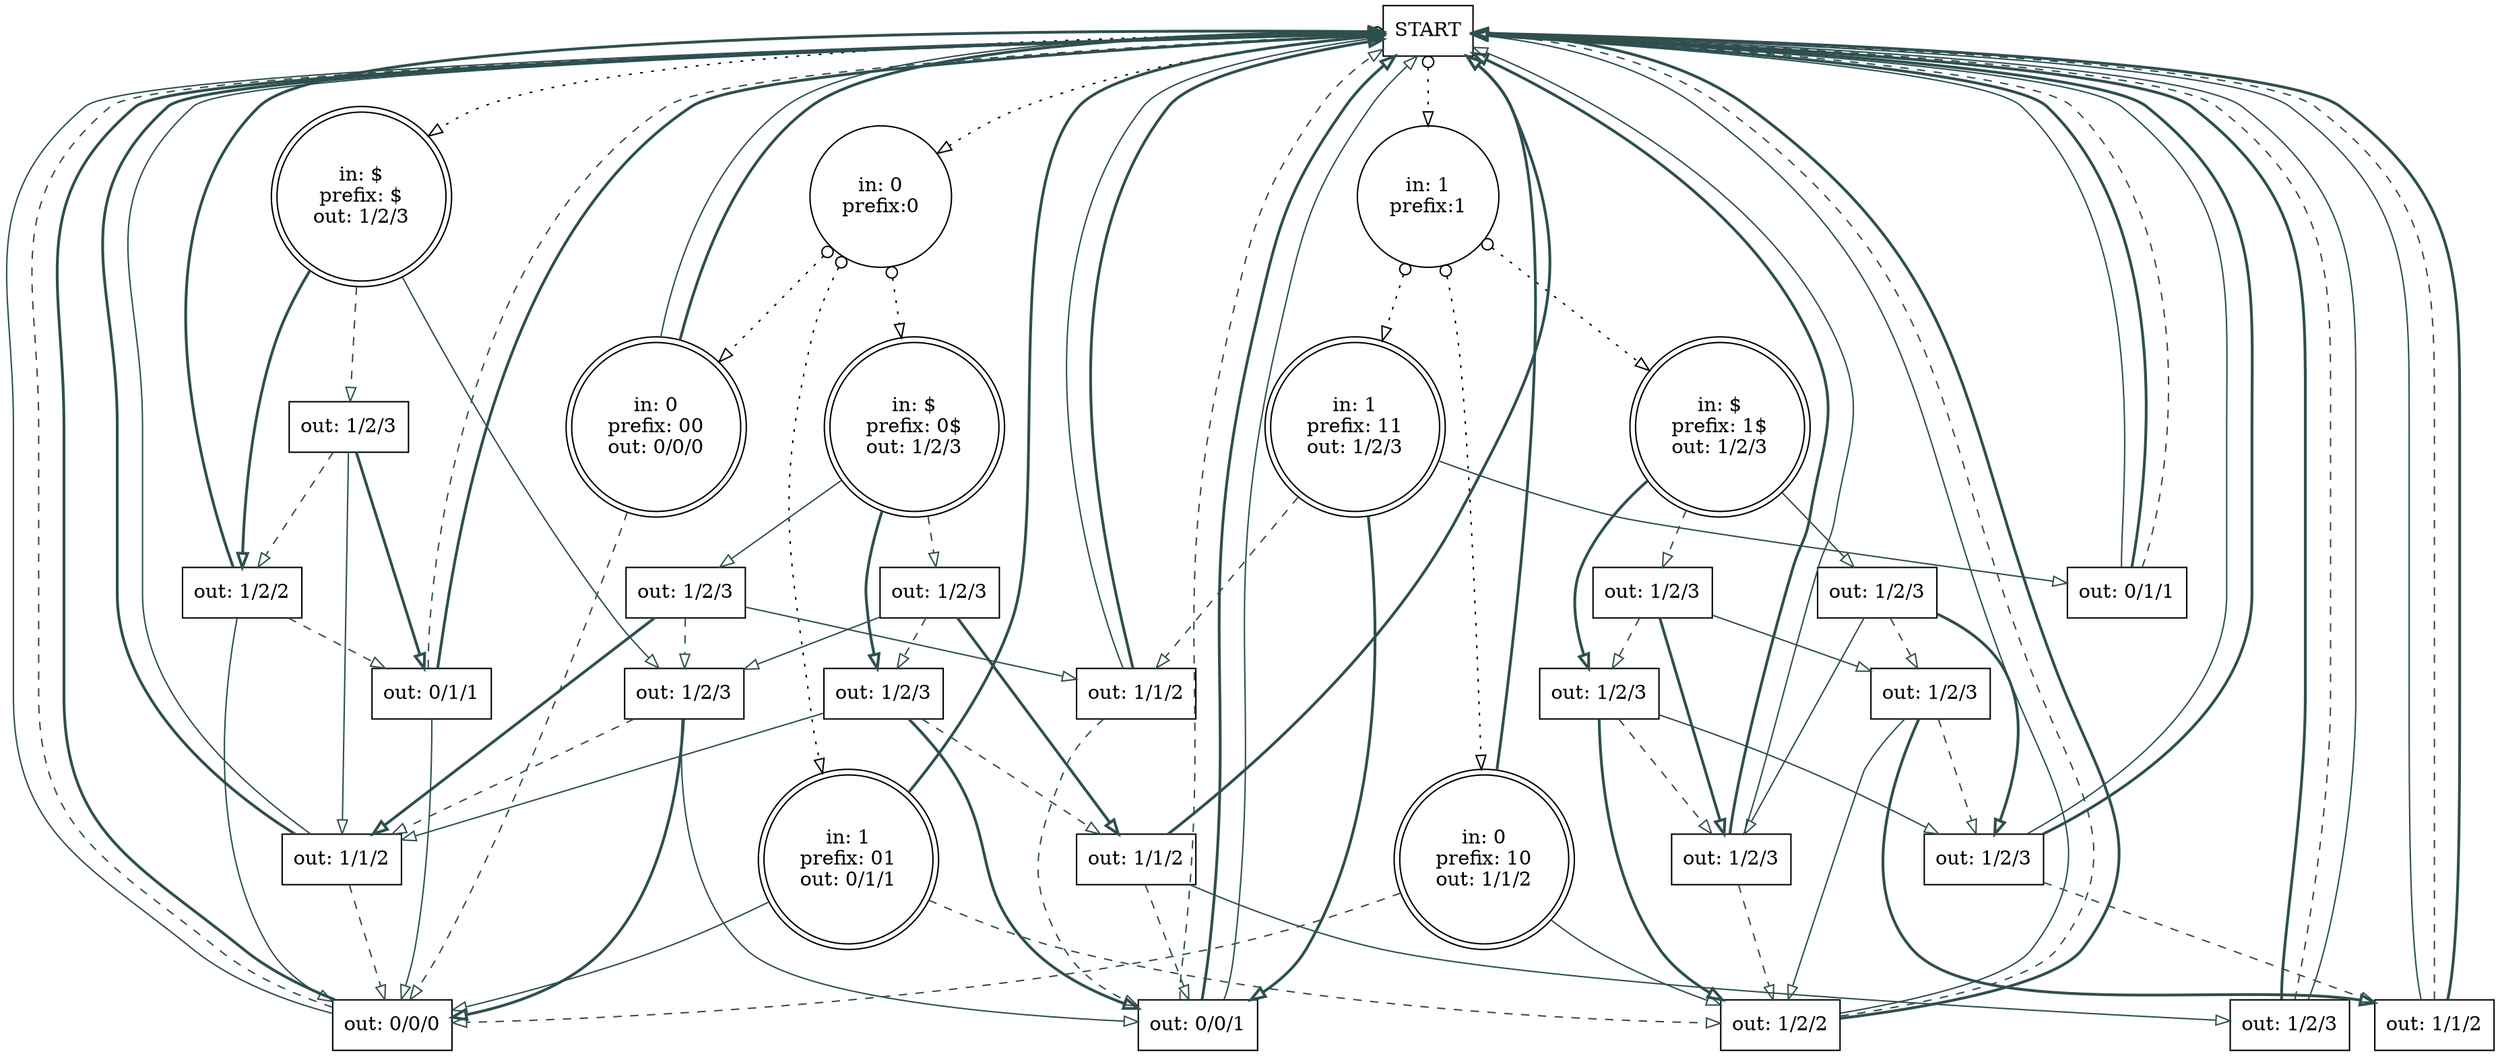 digraph G {
 S [style=solid;shape=box;label="START"];
 P0 [style=solid;shape=circle;label="in: 0\nprefix:0"];
 P1 [style=solid;shape=circle;label="in: 1\nprefix:1"];
 Wx [style=solid;shape=doublecircle;label="in: $\nprefix: $\nout: 1/2/3"];
 W00 [style=solid;shape=doublecircle;label="in: 0\nprefix: 00\nout: 0/0/0"];
 W01 [style=solid;shape=doublecircle;label="in: 1\nprefix: 01\nout: 0/1/1"];
 W0x [style=solid;shape=doublecircle;label="in: $\nprefix: 0$\nout: 1/2/3"];
 W10 [style=solid;shape=doublecircle;label="in: 0\nprefix: 10\nout: 1/1/2"];
 W11 [style=solid;shape=doublecircle;label="in: 1\nprefix: 11\nout: 1/2/3"];
 W1x [style=solid;shape=doublecircle;label="in: $\nprefix: 1$\nout: 1/2/3"];
 C1 [style=solid;shape=box;label="out: 0/0/0"];
 C2 [style=solid;shape=box;label="out: 1/2/2"];
 C3 [style=solid;shape=box;label="out: 1/1/2"];
 C4 [style=solid;shape=box;label="out: 0/1/1"];
 C5 [style=solid;shape=box;label="out: 0/0/1"];
 C6 [style=solid;shape=box;label="out: 1/2/3"];
 C7 [style=solid;shape=box;label="out: 1/2/3"];
 C8 [style=solid;shape=box;label="out: 1/2/2"];
 C9 [style=solid;shape=box;label="out: 1/1/2"];
 C10 [style=solid;shape=box;label="out: 0/1/1"];
 C11 [style=solid;shape=box;label="out: 1/2/3"];
 C12 [style=solid;shape=box;label="out: 1/2/3"];
 C13 [style=solid;shape=box;label="out: 1/2/3"];
 C14 [style=solid;shape=box;label="out: 1/1/2"];
 C15 [style=solid;shape=box;label="out: 1/2/3"];
 C16 [style=solid;shape=box;label="out: 1/2/3"];
 C17 [style=solid;shape=box;label="out: 1/2/3"];
 C18 [style=solid;shape=box;label="out: 1/2/3"];
 C19 [style=solid;shape=box;label="out: 1/2/3"];
 C20 [style=solid;shape=box;label="out: 1/2/3"];
 C21 [style=solid;shape=box;label="out: 1/2/3"];
 C22 [style=solid;shape=box;label="out: 1/1/2"];
 S -> Wx [style=dotted;color=black;dir=both;arrowtail=odot;arrowhead=empty;];
 S -> P0 [style=dotted;color=black;dir=both;arrowtail=odot;arrowhead=empty;];
 S -> P1 [style=dotted;color=black;dir=both;arrowtail=odot;arrowhead=empty;];
 P0 -> W01 [style=dotted;color=black;dir=both;arrowtail=odot;arrowhead=empty;];
 P0 -> W0x [style=dotted;color=black;dir=both;arrowtail=odot;arrowhead=empty;];
 P0 -> W00 [style=dotted;color=black;dir=both;arrowtail=odot;arrowhead=empty;];
 P1 -> W10 [style=dotted;color=black;dir=both;arrowtail=odot;arrowhead=empty;];
 P1 -> W1x [style=dotted;color=black;dir=both;arrowtail=odot;arrowhead=empty;];
 P1 -> W11 [style=dotted;color=black;dir=both;arrowtail=odot;arrowhead=empty;];
 Wx -> C7 [style=solid;color=darkslategray;arrowhead=empty;];
 Wx -> C6 [style=dashed;color=darkslategray;arrowhead=empty;];
 Wx -> C8 [style=bold;color=darkslategray;arrowhead=empty;];
 W00 -> S [style=solid;color=darkslategray;arrowhead=empty;];
 W00 -> C1 [style=dashed;color=darkslategray;arrowhead=empty;];
 W00 -> S [style=bold;color=darkslategray;arrowhead=empty;];
 W01 -> C2 [style=dashed;color=darkslategray;arrowhead=empty;];
 W01 -> S [style=bold;color=darkslategray;arrowhead=empty;];
 W01 -> C1 [style=solid;color=darkslategray;arrowhead=empty;];
 W0x -> C13 [style=bold;color=darkslategray;arrowhead=empty;];
 W0x -> C12 [style=solid;color=darkslategray;arrowhead=empty;];
 W0x -> C11 [style=dashed;color=darkslategray;arrowhead=empty;];
 W10 -> C1 [style=dashed;color=darkslategray;arrowhead=empty;];
 W10 -> C2 [style=solid;color=darkslategray;arrowhead=empty;];
 W10 -> S [style=bold;color=darkslategray;arrowhead=empty;];
 W11 -> C3 [style=dashed;color=darkslategray;arrowhead=empty;];
 W11 -> C4 [style=solid;color=darkslategray;arrowhead=empty;];
 W11 -> C5 [style=bold;color=darkslategray;arrowhead=empty;];
 W1x -> C16 [style=dashed;color=darkslategray;arrowhead=empty;];
 W1x -> C17 [style=solid;color=darkslategray;arrowhead=empty;];
 W1x -> C18 [style=bold;color=darkslategray;arrowhead=empty;];
 C1 -> S [style=solid;color=darkslategray;arrowhead=empty;];
 C1 -> S [style=dashed;color=darkslategray;arrowhead=empty;];
 C1 -> S [style=bold;color=darkslategray;arrowhead=empty;];
 C2 -> S [style=solid;color=darkslategray;arrowhead=empty;];
 C2 -> S [style=dashed;color=darkslategray;arrowhead=empty;];
 C2 -> S [style=bold;color=darkslategray;arrowhead=empty;];
 C3 -> C5 [style=dashed;color=darkslategray;arrowhead=empty;];
 C3 -> S [style=solid;color=darkslategray;arrowhead=empty;];
 C3 -> S [style=bold;color=darkslategray;arrowhead=empty;];
 C4 -> S [style=solid;color=darkslategray;arrowhead=empty;];
 C4 -> S [style=bold;color=darkslategray;arrowhead=empty;];
 C4 -> S [style=dashed;color=darkslategray;arrowhead=empty;];
 C5 -> S [style=dashed;color=darkslategray;arrowhead=empty;];
 C5 -> S [style=bold;color=darkslategray;arrowhead=empty;];
 C5 -> S [style=solid;color=darkslategray;arrowhead=empty;];
 C6 -> C9 [style=solid;color=darkslategray;arrowhead=empty;];
 C6 -> C8 [style=dashed;color=darkslategray;arrowhead=empty;];
 C6 -> C10 [style=bold;color=darkslategray;arrowhead=empty;];
 C7 -> C9 [style=dashed;color=darkslategray;arrowhead=empty;];
 C7 -> C5 [style=solid;color=darkslategray;arrowhead=empty;];
 C7 -> C1 [style=bold;color=darkslategray;arrowhead=empty;];
 C8 -> C10 [style=dashed;color=darkslategray;arrowhead=empty;];
 C8 -> C1 [style=solid;color=darkslategray;arrowhead=empty;];
 C8 -> S [style=bold;color=darkslategray;arrowhead=empty;];
 C9 -> S [style=bold;color=darkslategray;arrowhead=empty;];
 C9 -> C1 [style=dashed;color=darkslategray;arrowhead=empty;];
 C9 -> S [style=solid;color=darkslategray;arrowhead=empty;];
 C10 -> S [style=dashed;color=darkslategray;arrowhead=empty;];
 C10 -> C1 [style=solid;color=darkslategray;arrowhead=empty;];
 C10 -> S [style=bold;color=darkslategray;arrowhead=empty;];
 C11 -> C14 [style=bold;color=darkslategray;arrowhead=empty;];
 C11 -> C13 [style=dashed;color=darkslategray;arrowhead=empty;];
 C11 -> C7 [style=solid;color=darkslategray;arrowhead=empty;];
 C12 -> C7 [style=dashed;color=darkslategray;arrowhead=empty;];
 C12 -> C3 [style=solid;color=darkslategray;arrowhead=empty;];
 C12 -> C9 [style=bold;color=darkslategray;arrowhead=empty;];
 C13 -> C5 [style=bold;color=darkslategray;arrowhead=empty;];
 C13 -> C14 [style=dashed;color=darkslategray;arrowhead=empty;];
 C13 -> C9 [style=solid;color=darkslategray;arrowhead=empty;];
 C14 -> S [style=bold;color=darkslategray;arrowhead=empty;];
 C14 -> C5 [style=dashed;color=darkslategray;arrowhead=empty;];
 C14 -> C15 [style=solid;color=darkslategray;arrowhead=empty;];
 C15 -> S [style=bold;color=darkslategray;arrowhead=empty;];
 C15 -> S [style=dashed;color=darkslategray;arrowhead=empty;];
 C15 -> S [style=solid;color=darkslategray;arrowhead=empty;];
 C16 -> C18 [style=dashed;color=darkslategray;arrowhead=empty;];
 C16 -> C19 [style=solid;color=darkslategray;arrowhead=empty;];
 C16 -> C20 [style=bold;color=darkslategray;arrowhead=empty;];
 C17 -> C21 [style=bold;color=darkslategray;arrowhead=empty;];
 C17 -> C19 [style=dashed;color=darkslategray;arrowhead=empty;];
 C17 -> C20 [style=solid;color=darkslategray;arrowhead=empty;];
 C18 -> C21 [style=solid;color=darkslategray;arrowhead=empty;];
 C18 -> C20 [style=dashed;color=darkslategray;arrowhead=empty;];
 C18 -> C2 [style=bold;color=darkslategray;arrowhead=empty;];
 C19 -> C22 [style=bold;color=darkslategray;arrowhead=empty;];
 C19 -> C21 [style=dashed;color=darkslategray;arrowhead=empty;];
 C19 -> C2 [style=solid;color=darkslategray;arrowhead=empty;];
 C20 -> S [style=bold;color=darkslategray;arrowhead=empty;];
 C20 -> S [style=solid;color=darkslategray;arrowhead=empty;];
 C20 -> C2 [style=dashed;color=darkslategray;arrowhead=empty;];
 C21 -> S [style=solid;color=darkslategray;arrowhead=empty;];
 C21 -> C22 [style=dashed;color=darkslategray;arrowhead=empty;];
 C21 -> S [style=bold;color=darkslategray;arrowhead=empty;];
 C22 -> S [style=solid;color=darkslategray;arrowhead=empty;];
 C22 -> S [style=dashed;color=darkslategray;arrowhead=empty;];
 C22 -> S [style=bold;color=darkslategray;arrowhead=empty;];
}

